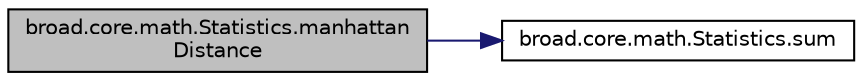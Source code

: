 digraph "broad.core.math.Statistics.manhattanDistance"
{
  edge [fontname="Helvetica",fontsize="10",labelfontname="Helvetica",labelfontsize="10"];
  node [fontname="Helvetica",fontsize="10",shape=record];
  rankdir="LR";
  Node1 [label="broad.core.math.Statistics.manhattan\lDistance",height=0.2,width=0.4,color="black", fillcolor="grey75", style="filled" fontcolor="black"];
  Node1 -> Node2 [color="midnightblue",fontsize="10",style="solid",fontname="Helvetica"];
  Node2 [label="broad.core.math.Statistics.sum",height=0.2,width=0.4,color="black", fillcolor="white", style="filled",URL="$classbroad_1_1core_1_1math_1_1_statistics.html#a6dcc264a15a5594dcec0c6a75cdb3d53"];
}
